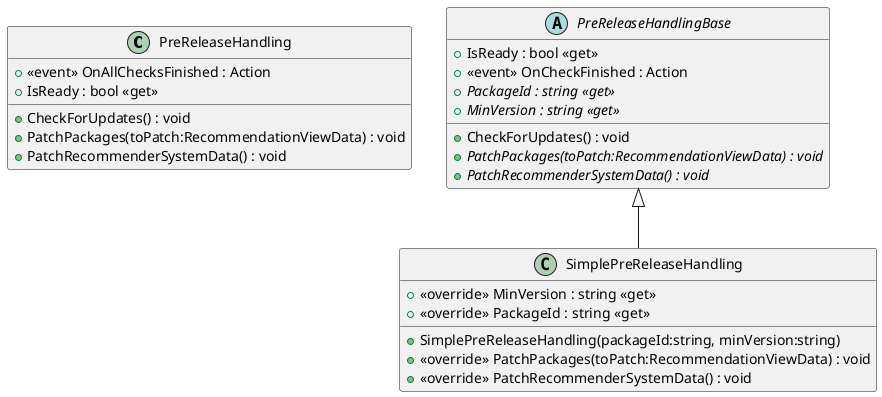 @startuml
class PreReleaseHandling {
    +  <<event>> OnAllChecksFinished : Action 
    + IsReady : bool <<get>>
    + CheckForUpdates() : void
    + PatchPackages(toPatch:RecommendationViewData) : void
    + PatchRecommenderSystemData() : void
}
abstract class PreReleaseHandlingBase {
    + IsReady : bool <<get>>
    +  <<event>> OnCheckFinished : Action 
    + {abstract} PackageId : string <<get>>
    + {abstract} MinVersion : string <<get>>
    + CheckForUpdates() : void
    + {abstract} PatchPackages(toPatch:RecommendationViewData) : void
    + {abstract} PatchRecommenderSystemData() : void
}
class SimplePreReleaseHandling {
    + <<override>> MinVersion : string <<get>>
    + <<override>> PackageId : string <<get>>
    + SimplePreReleaseHandling(packageId:string, minVersion:string)
    + <<override>> PatchPackages(toPatch:RecommendationViewData) : void
    + <<override>> PatchRecommenderSystemData() : void
}
PreReleaseHandlingBase <|-- SimplePreReleaseHandling
@enduml
